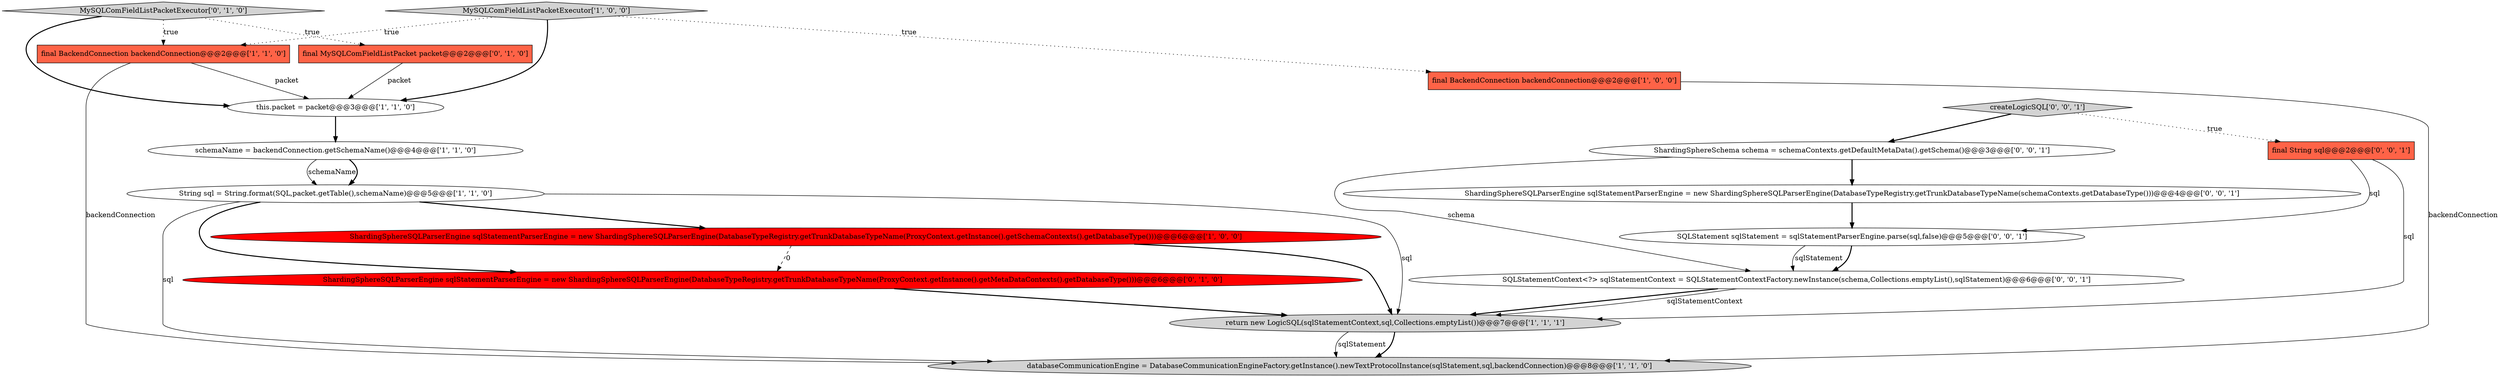 digraph {
12 [style = filled, label = "final String sql@@@2@@@['0', '0', '1']", fillcolor = tomato, shape = box image = "AAA0AAABBB3BBB"];
1 [style = filled, label = "String sql = String.format(SQL,packet.getTable(),schemaName)@@@5@@@['1', '1', '0']", fillcolor = white, shape = ellipse image = "AAA0AAABBB1BBB"];
17 [style = filled, label = "SQLStatementContext<?> sqlStatementContext = SQLStatementContextFactory.newInstance(schema,Collections.emptyList(),sqlStatement)@@@6@@@['0', '0', '1']", fillcolor = white, shape = ellipse image = "AAA0AAABBB3BBB"];
7 [style = filled, label = "final BackendConnection backendConnection@@@2@@@['1', '1', '0']", fillcolor = tomato, shape = box image = "AAA0AAABBB1BBB"];
8 [style = filled, label = "return new LogicSQL(sqlStatementContext,sql,Collections.emptyList())@@@7@@@['1', '1', '1']", fillcolor = lightgray, shape = ellipse image = "AAA0AAABBB1BBB"];
11 [style = filled, label = "MySQLComFieldListPacketExecutor['0', '1', '0']", fillcolor = lightgray, shape = diamond image = "AAA0AAABBB2BBB"];
3 [style = filled, label = "final BackendConnection backendConnection@@@2@@@['1', '0', '0']", fillcolor = tomato, shape = box image = "AAA0AAABBB1BBB"];
16 [style = filled, label = "SQLStatement sqlStatement = sqlStatementParserEngine.parse(sql,false)@@@5@@@['0', '0', '1']", fillcolor = white, shape = ellipse image = "AAA0AAABBB3BBB"];
9 [style = filled, label = "final MySQLComFieldListPacket packet@@@2@@@['0', '1', '0']", fillcolor = tomato, shape = box image = "AAA0AAABBB2BBB"];
0 [style = filled, label = "schemaName = backendConnection.getSchemaName()@@@4@@@['1', '1', '0']", fillcolor = white, shape = ellipse image = "AAA0AAABBB1BBB"];
6 [style = filled, label = "ShardingSphereSQLParserEngine sqlStatementParserEngine = new ShardingSphereSQLParserEngine(DatabaseTypeRegistry.getTrunkDatabaseTypeName(ProxyContext.getInstance().getSchemaContexts().getDatabaseType()))@@@6@@@['1', '0', '0']", fillcolor = red, shape = ellipse image = "AAA1AAABBB1BBB"];
2 [style = filled, label = "MySQLComFieldListPacketExecutor['1', '0', '0']", fillcolor = lightgray, shape = diamond image = "AAA0AAABBB1BBB"];
15 [style = filled, label = "createLogicSQL['0', '0', '1']", fillcolor = lightgray, shape = diamond image = "AAA0AAABBB3BBB"];
14 [style = filled, label = "ShardingSphereSchema schema = schemaContexts.getDefaultMetaData().getSchema()@@@3@@@['0', '0', '1']", fillcolor = white, shape = ellipse image = "AAA0AAABBB3BBB"];
4 [style = filled, label = "this.packet = packet@@@3@@@['1', '1', '0']", fillcolor = white, shape = ellipse image = "AAA0AAABBB1BBB"];
13 [style = filled, label = "ShardingSphereSQLParserEngine sqlStatementParserEngine = new ShardingSphereSQLParserEngine(DatabaseTypeRegistry.getTrunkDatabaseTypeName(schemaContexts.getDatabaseType()))@@@4@@@['0', '0', '1']", fillcolor = white, shape = ellipse image = "AAA0AAABBB3BBB"];
5 [style = filled, label = "databaseCommunicationEngine = DatabaseCommunicationEngineFactory.getInstance().newTextProtocolInstance(sqlStatement,sql,backendConnection)@@@8@@@['1', '1', '0']", fillcolor = lightgray, shape = ellipse image = "AAA0AAABBB1BBB"];
10 [style = filled, label = "ShardingSphereSQLParserEngine sqlStatementParserEngine = new ShardingSphereSQLParserEngine(DatabaseTypeRegistry.getTrunkDatabaseTypeName(ProxyContext.getInstance().getMetaDataContexts().getDatabaseType()))@@@6@@@['0', '1', '0']", fillcolor = red, shape = ellipse image = "AAA1AAABBB2BBB"];
2->3 [style = dotted, label="true"];
11->7 [style = dotted, label="true"];
17->8 [style = bold, label=""];
9->4 [style = solid, label="packet"];
15->14 [style = bold, label=""];
11->4 [style = bold, label=""];
11->9 [style = dotted, label="true"];
14->17 [style = solid, label="schema"];
17->8 [style = solid, label="sqlStatementContext"];
16->17 [style = bold, label=""];
7->4 [style = solid, label="packet"];
2->4 [style = bold, label=""];
13->16 [style = bold, label=""];
16->17 [style = solid, label="sqlStatement"];
7->5 [style = solid, label="backendConnection"];
3->5 [style = solid, label="backendConnection"];
4->0 [style = bold, label=""];
0->1 [style = solid, label="schemaName"];
6->10 [style = dashed, label="0"];
1->6 [style = bold, label=""];
8->5 [style = bold, label=""];
10->8 [style = bold, label=""];
12->16 [style = solid, label="sql"];
0->1 [style = bold, label=""];
2->7 [style = dotted, label="true"];
6->8 [style = bold, label=""];
1->5 [style = solid, label="sql"];
15->12 [style = dotted, label="true"];
1->8 [style = solid, label="sql"];
14->13 [style = bold, label=""];
1->10 [style = bold, label=""];
12->8 [style = solid, label="sql"];
8->5 [style = solid, label="sqlStatement"];
}
